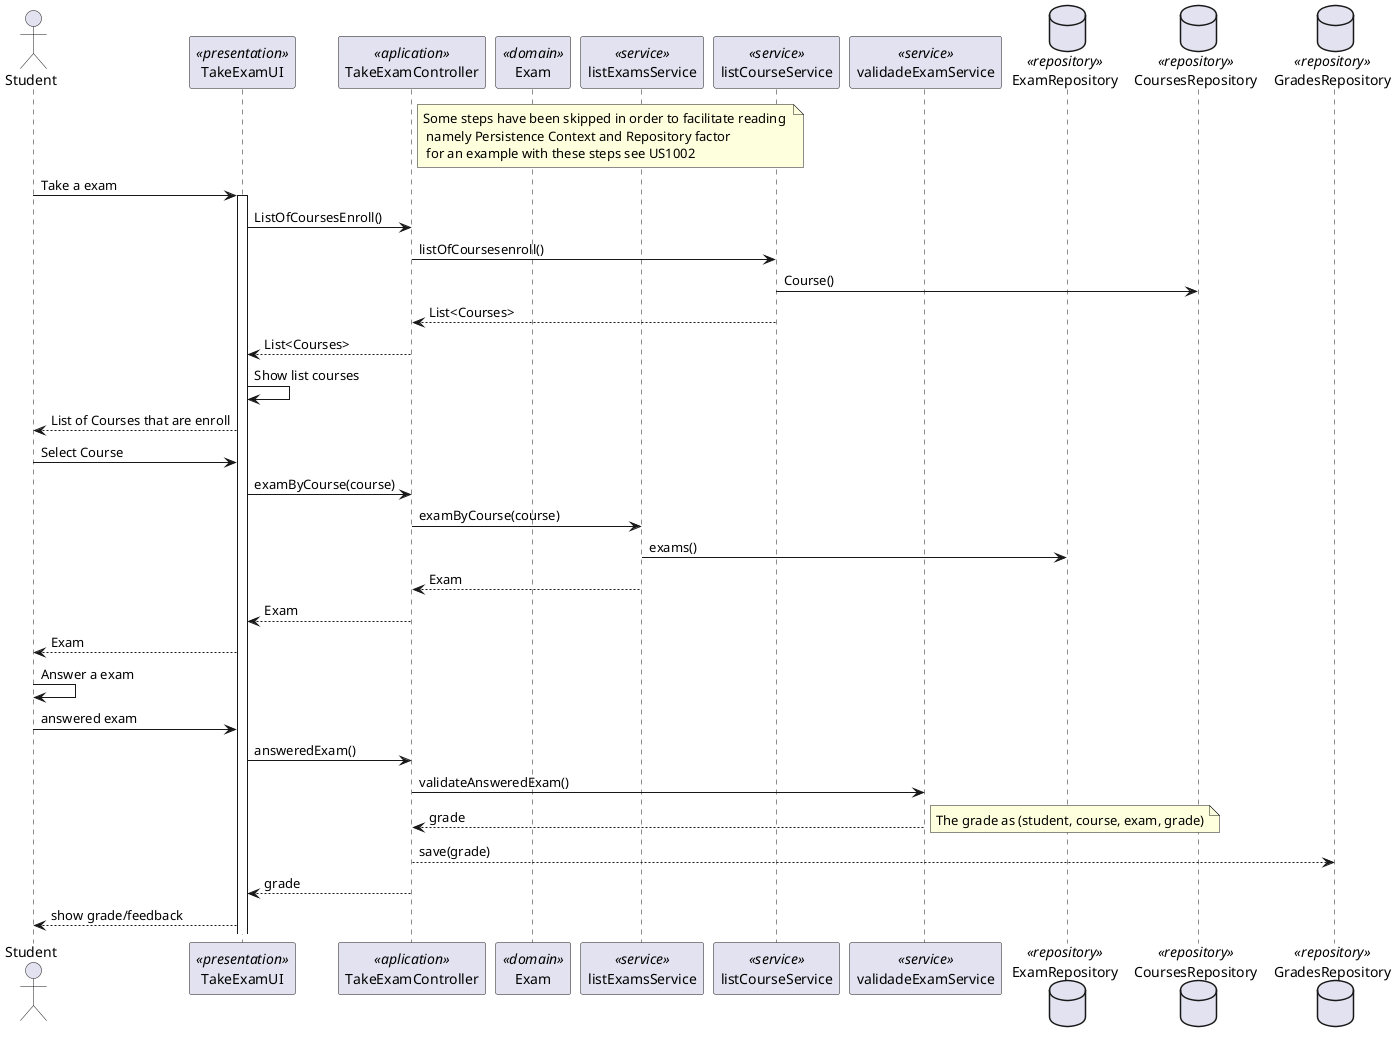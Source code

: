@startuml
actor Student as Actor
participant TakeExamUI as UI <<presentation>>
participant TakeExamController as Controller <<aplication>>
participant Exam as Domain <<domain>>
participant listExamsService as Service1 <<service>>
participant listCourseService as Service2 <<service>>
participant validadeExamService as Service3 <<service>>
database ExamRepository as Repository1 <<repository>>
database CoursesRepository as Repository2 <<repository>>
database GradesRepository as Repository3 <<repository>>

note right of Controller:Some steps have been skipped in order to facilitate reading \n namely Persistence Context and Repository factor \n for an example with these steps see US1002
Actor -> UI: Take a exam
activate UI
    UI -> Controller: ListOfCoursesEnroll()
    Controller -> Service2: listOfCoursesenroll()
    Service2 -> Repository2: Course()
    Service2 --> Controller: List<Courses>
    Controller --> UI: List<Courses>
    UI->UI: Show list courses
    UI --> Actor: List of Courses that are enroll
    Actor -> UI: Select Course
    UI -> Controller: examByCourse(course)
    Controller -> Service1: examByCourse(course)
    Service1 -> Repository1: exams()
    Service1 --> Controller: Exam
    Controller --> UI: Exam
    UI --> Actor: Exam
    Actor -> Actor: Answer a exam
    Actor -> UI: answered exam
    UI -> Controller: answeredExam()
    Controller -> Service3: validateAnsweredExam()
    Service3 --> Controller: grade
    note right : The grade as (student, course, exam, grade)
    Controller --> Repository3: save(grade)
    Controller --> UI: grade
    UI -->Actor : show grade/feedback


@enduml